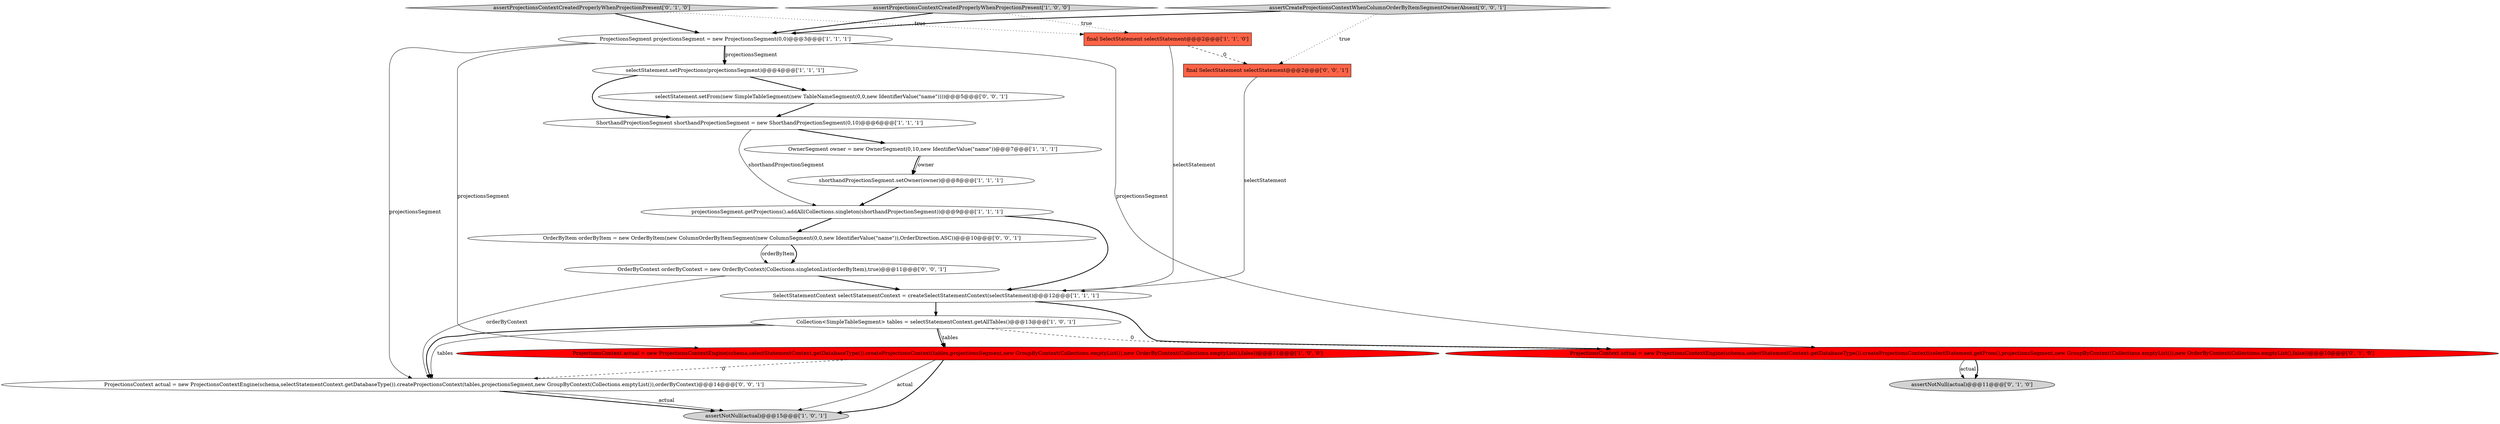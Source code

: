 digraph {
3 [style = filled, label = "Collection<SimpleTableSegment> tables = selectStatementContext.getAllTables()@@@13@@@['1', '0', '1']", fillcolor = white, shape = ellipse image = "AAA0AAABBB1BBB"];
8 [style = filled, label = "ShorthandProjectionSegment shorthandProjectionSegment = new ShorthandProjectionSegment(0,10)@@@6@@@['1', '1', '1']", fillcolor = white, shape = ellipse image = "AAA0AAABBB1BBB"];
1 [style = filled, label = "ProjectionsSegment projectionsSegment = new ProjectionsSegment(0,0)@@@3@@@['1', '1', '1']", fillcolor = white, shape = ellipse image = "AAA0AAABBB1BBB"];
2 [style = filled, label = "SelectStatementContext selectStatementContext = createSelectStatementContext(selectStatement)@@@12@@@['1', '1', '1']", fillcolor = white, shape = ellipse image = "AAA0AAABBB1BBB"];
16 [style = filled, label = "final SelectStatement selectStatement@@@2@@@['0', '0', '1']", fillcolor = tomato, shape = box image = "AAA0AAABBB3BBB"];
6 [style = filled, label = "projectionsSegment.getProjections().addAll(Collections.singleton(shorthandProjectionSegment))@@@9@@@['1', '1', '1']", fillcolor = white, shape = ellipse image = "AAA0AAABBB1BBB"];
10 [style = filled, label = "final SelectStatement selectStatement@@@2@@@['1', '1', '0']", fillcolor = tomato, shape = box image = "AAA0AAABBB1BBB"];
7 [style = filled, label = "ProjectionsContext actual = new ProjectionsContextEngine(schema,selectStatementContext.getDatabaseType()).createProjectionsContext(tables,projectionsSegment,new GroupByContext(Collections.emptyList()),new OrderByContext(Collections.emptyList(),false))@@@11@@@['1', '0', '0']", fillcolor = red, shape = ellipse image = "AAA1AAABBB1BBB"];
9 [style = filled, label = "assertProjectionsContextCreatedProperlyWhenProjectionPresent['1', '0', '0']", fillcolor = lightgray, shape = diamond image = "AAA0AAABBB1BBB"];
15 [style = filled, label = "OrderByContext orderByContext = new OrderByContext(Collections.singletonList(orderByItem),true)@@@11@@@['0', '0', '1']", fillcolor = white, shape = ellipse image = "AAA0AAABBB3BBB"];
5 [style = filled, label = "selectStatement.setProjections(projectionsSegment)@@@4@@@['1', '1', '1']", fillcolor = white, shape = ellipse image = "AAA0AAABBB1BBB"];
13 [style = filled, label = "assertNotNull(actual)@@@11@@@['0', '1', '0']", fillcolor = lightgray, shape = ellipse image = "AAA0AAABBB2BBB"];
17 [style = filled, label = "selectStatement.setFrom(new SimpleTableSegment(new TableNameSegment(0,0,new IdentifierValue(\"name\"))))@@@5@@@['0', '0', '1']", fillcolor = white, shape = ellipse image = "AAA0AAABBB3BBB"];
20 [style = filled, label = "ProjectionsContext actual = new ProjectionsContextEngine(schema,selectStatementContext.getDatabaseType()).createProjectionsContext(tables,projectionsSegment,new GroupByContext(Collections.emptyList()),orderByContext)@@@14@@@['0', '0', '1']", fillcolor = white, shape = ellipse image = "AAA0AAABBB3BBB"];
19 [style = filled, label = "assertCreateProjectionsContextWhenColumnOrderByItemSegmentOwnerAbsent['0', '0', '1']", fillcolor = lightgray, shape = diamond image = "AAA0AAABBB3BBB"];
18 [style = filled, label = "OrderByItem orderByItem = new OrderByItem(new ColumnOrderByItemSegment(new ColumnSegment(0,0,new IdentifierValue(\"name\")),OrderDirection.ASC))@@@10@@@['0', '0', '1']", fillcolor = white, shape = ellipse image = "AAA0AAABBB3BBB"];
4 [style = filled, label = "assertNotNull(actual)@@@15@@@['1', '0', '1']", fillcolor = lightgray, shape = ellipse image = "AAA0AAABBB1BBB"];
11 [style = filled, label = "OwnerSegment owner = new OwnerSegment(0,10,new IdentifierValue(\"name\"))@@@7@@@['1', '1', '1']", fillcolor = white, shape = ellipse image = "AAA0AAABBB1BBB"];
0 [style = filled, label = "shorthandProjectionSegment.setOwner(owner)@@@8@@@['1', '1', '1']", fillcolor = white, shape = ellipse image = "AAA0AAABBB1BBB"];
12 [style = filled, label = "ProjectionsContext actual = new ProjectionsContextEngine(schema,selectStatementContext.getDatabaseType()).createProjectionsContext(selectStatement.getFrom(),projectionsSegment,new GroupByContext(Collections.emptyList()),new OrderByContext(Collections.emptyList(),false))@@@10@@@['0', '1', '0']", fillcolor = red, shape = ellipse image = "AAA1AAABBB2BBB"];
14 [style = filled, label = "assertProjectionsContextCreatedProperlyWhenProjectionPresent['0', '1', '0']", fillcolor = lightgray, shape = diamond image = "AAA0AAABBB2BBB"];
3->20 [style = solid, label="tables"];
1->5 [style = bold, label=""];
17->8 [style = bold, label=""];
11->0 [style = solid, label="owner"];
5->8 [style = bold, label=""];
15->2 [style = bold, label=""];
0->6 [style = bold, label=""];
15->20 [style = solid, label="orderByContext"];
6->18 [style = bold, label=""];
2->3 [style = bold, label=""];
18->15 [style = bold, label=""];
1->7 [style = solid, label="projectionsSegment"];
7->20 [style = dashed, label="0"];
16->2 [style = solid, label="selectStatement"];
7->4 [style = bold, label=""];
5->17 [style = bold, label=""];
14->10 [style = dotted, label="true"];
2->12 [style = bold, label=""];
1->5 [style = solid, label="projectionsSegment"];
14->1 [style = bold, label=""];
20->4 [style = bold, label=""];
1->12 [style = solid, label="projectionsSegment"];
6->2 [style = bold, label=""];
12->13 [style = bold, label=""];
20->4 [style = solid, label="actual"];
19->1 [style = bold, label=""];
11->0 [style = bold, label=""];
3->20 [style = bold, label=""];
3->12 [style = dashed, label="0"];
10->2 [style = solid, label="selectStatement"];
3->7 [style = bold, label=""];
7->4 [style = solid, label="actual"];
12->13 [style = solid, label="actual"];
3->7 [style = solid, label="tables"];
8->6 [style = solid, label="shorthandProjectionSegment"];
19->16 [style = dotted, label="true"];
10->16 [style = dashed, label="0"];
1->20 [style = solid, label="projectionsSegment"];
9->1 [style = bold, label=""];
9->10 [style = dotted, label="true"];
8->11 [style = bold, label=""];
18->15 [style = solid, label="orderByItem"];
}
